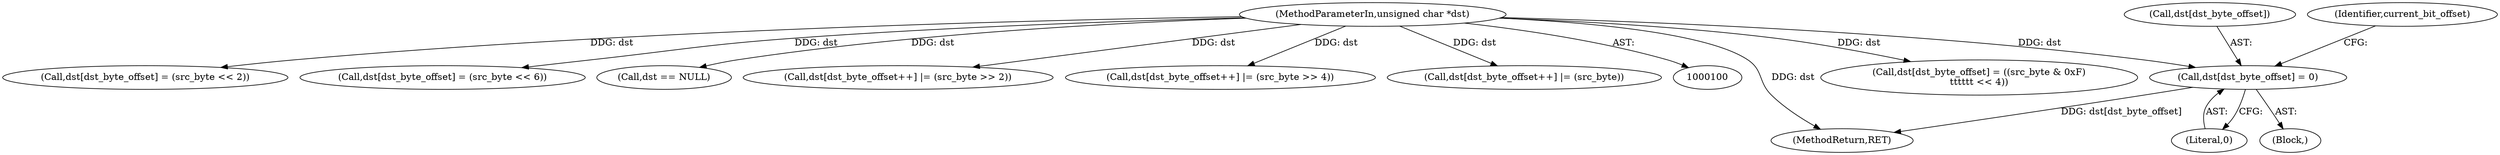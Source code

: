 digraph "1_linux_942080643bce061c3dd9d5718d3b745dcb39a8bc@del" {
"1000208" [label="(Call,dst[dst_byte_offset] = 0)"];
"1000101" [label="(MethodParameterIn,unsigned char *dst)"];
"1000209" [label="(Call,dst[dst_byte_offset])"];
"1000208" [label="(Call,dst[dst_byte_offset] = 0)"];
"1000168" [label="(Call,dst[dst_byte_offset] = ((src_byte & 0xF)\n\t\t\t\t\t\t << 4))"];
"1000148" [label="(Call,dst[dst_byte_offset] = (src_byte << 2))"];
"1000190" [label="(Call,dst[dst_byte_offset] = (src_byte << 6))"];
"1000101" [label="(MethodParameterIn,unsigned char *dst)"];
"1000225" [label="(MethodReturn,RET)"];
"1000146" [label="(Block,)"];
"1000214" [label="(Identifier,current_bit_offset)"];
"1000212" [label="(Literal,0)"];
"1000119" [label="(Call,dst == NULL)"];
"1000182" [label="(Call,dst[dst_byte_offset++] |= (src_byte >> 2))"];
"1000160" [label="(Call,dst[dst_byte_offset++] |= (src_byte >> 4))"];
"1000202" [label="(Call,dst[dst_byte_offset++] |= (src_byte))"];
"1000208" -> "1000146"  [label="AST: "];
"1000208" -> "1000212"  [label="CFG: "];
"1000209" -> "1000208"  [label="AST: "];
"1000212" -> "1000208"  [label="AST: "];
"1000214" -> "1000208"  [label="CFG: "];
"1000208" -> "1000225"  [label="DDG: dst[dst_byte_offset]"];
"1000101" -> "1000208"  [label="DDG: dst"];
"1000101" -> "1000100"  [label="AST: "];
"1000101" -> "1000225"  [label="DDG: dst"];
"1000101" -> "1000119"  [label="DDG: dst"];
"1000101" -> "1000148"  [label="DDG: dst"];
"1000101" -> "1000160"  [label="DDG: dst"];
"1000101" -> "1000168"  [label="DDG: dst"];
"1000101" -> "1000182"  [label="DDG: dst"];
"1000101" -> "1000190"  [label="DDG: dst"];
"1000101" -> "1000202"  [label="DDG: dst"];
}
